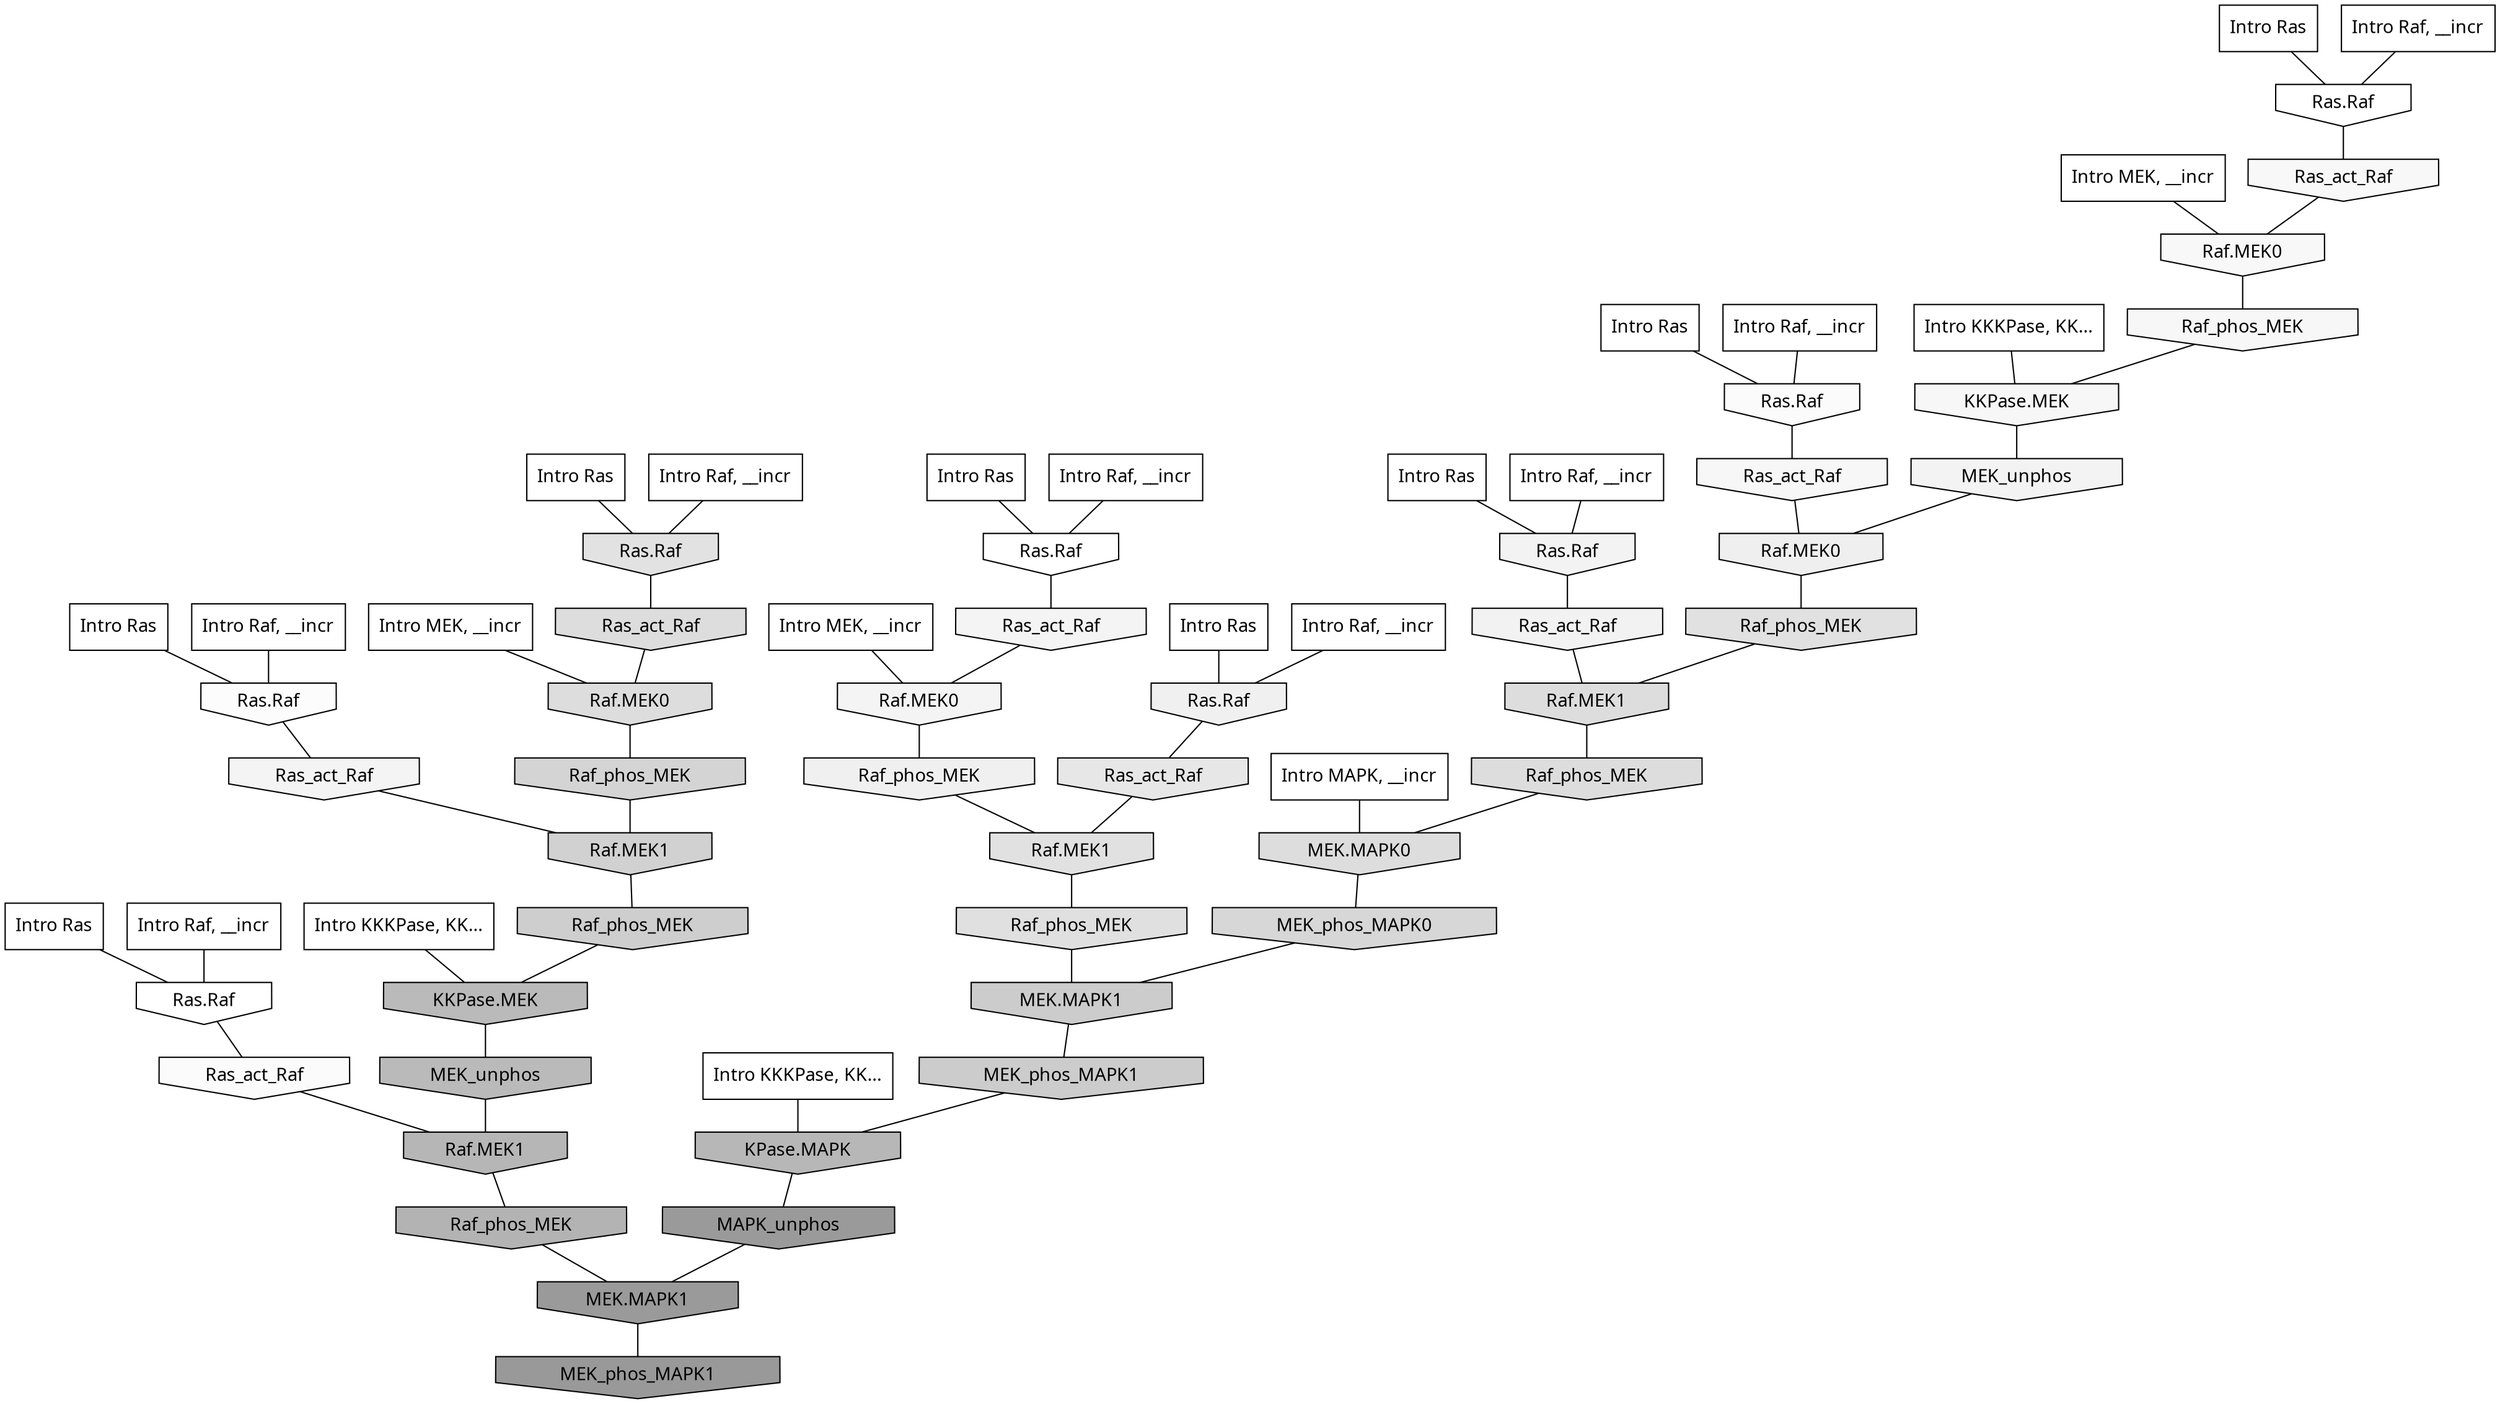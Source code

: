 digraph G{
  rankdir="TB";
  ranksep=0.30;
  node [fontname="CMU Serif"];
  edge [fontname="CMU Serif"];
  
  12 [label="Intro Ras", shape=rectangle, style=filled, fillcolor="0.000 0.000 1.000"]
  
  18 [label="Intro Ras", shape=rectangle, style=filled, fillcolor="0.000 0.000 1.000"]
  
  30 [label="Intro Ras", shape=rectangle, style=filled, fillcolor="0.000 0.000 1.000"]
  
  31 [label="Intro Ras", shape=rectangle, style=filled, fillcolor="0.000 0.000 1.000"]
  
  37 [label="Intro Ras", shape=rectangle, style=filled, fillcolor="0.000 0.000 1.000"]
  
  45 [label="Intro Ras", shape=rectangle, style=filled, fillcolor="0.000 0.000 1.000"]
  
  49 [label="Intro Ras", shape=rectangle, style=filled, fillcolor="0.000 0.000 1.000"]
  
  50 [label="Intro Ras", shape=rectangle, style=filled, fillcolor="0.000 0.000 1.000"]
  
  124 [label="Intro Raf, __incr", shape=rectangle, style=filled, fillcolor="0.000 0.000 1.000"]
  
  271 [label="Intro Raf, __incr", shape=rectangle, style=filled, fillcolor="0.000 0.000 1.000"]
  
  379 [label="Intro Raf, __incr", shape=rectangle, style=filled, fillcolor="0.000 0.000 1.000"]
  
  476 [label="Intro Raf, __incr", shape=rectangle, style=filled, fillcolor="0.000 0.000 1.000"]
  
  787 [label="Intro Raf, __incr", shape=rectangle, style=filled, fillcolor="0.000 0.000 1.000"]
  
  860 [label="Intro Raf, __incr", shape=rectangle, style=filled, fillcolor="0.000 0.000 1.000"]
  
  862 [label="Intro Raf, __incr", shape=rectangle, style=filled, fillcolor="0.000 0.000 1.000"]
  
  979 [label="Intro Raf, __incr", shape=rectangle, style=filled, fillcolor="0.000 0.000 1.000"]
  
  1676 [label="Intro MEK, __incr", shape=rectangle, style=filled, fillcolor="0.000 0.000 1.000"]
  
  1813 [label="Intro MEK, __incr", shape=rectangle, style=filled, fillcolor="0.000 0.000 1.000"]
  
  2022 [label="Intro MEK, __incr", shape=rectangle, style=filled, fillcolor="0.000 0.000 1.000"]
  
  2401 [label="Intro MAPK, __incr", shape=rectangle, style=filled, fillcolor="0.000 0.000 1.000"]
  
  3108 [label="Intro KKKPase, KK...", shape=rectangle, style=filled, fillcolor="0.000 0.000 1.000"]
  
  3117 [label="Intro KKKPase, KK...", shape=rectangle, style=filled, fillcolor="0.000 0.000 1.000"]
  
  3198 [label="Intro KKKPase, KK...", shape=rectangle, style=filled, fillcolor="0.000 0.000 1.000"]
  
  3241 [label="Ras.Raf", shape=invhouse, style=filled, fillcolor="0.000 0.000 1.000"]
  
  3243 [label="Ras.Raf", shape=invhouse, style=filled, fillcolor="0.000 0.000 1.000"]
  
  3271 [label="Ras.Raf", shape=invhouse, style=filled, fillcolor="0.000 0.000 1.000"]
  
  3490 [label="Ras.Raf", shape=invhouse, style=filled, fillcolor="0.000 0.000 0.986"]
  
  3514 [label="Ras.Raf", shape=invhouse, style=filled, fillcolor="0.000 0.000 0.983"]
  
  3548 [label="Ras_act_Raf", shape=invhouse, style=filled, fillcolor="0.000 0.000 0.981"]
  
  3693 [label="Ras_act_Raf", shape=invhouse, style=filled, fillcolor="0.000 0.000 0.972"]
  
  3696 [label="Raf.MEK0", shape=invhouse, style=filled, fillcolor="0.000 0.000 0.972"]
  
  3801 [label="Ras_act_Raf", shape=invhouse, style=filled, fillcolor="0.000 0.000 0.968"]
  
  3813 [label="Raf_phos_MEK", shape=invhouse, style=filled, fillcolor="0.000 0.000 0.968"]
  
  3839 [label="KKPase.MEK", shape=invhouse, style=filled, fillcolor="0.000 0.000 0.967"]
  
  4129 [label="Ras_act_Raf", shape=invhouse, style=filled, fillcolor="0.000 0.000 0.957"]
  
  4132 [label="Raf.MEK0", shape=invhouse, style=filled, fillcolor="0.000 0.000 0.957"]
  
  4152 [label="Ras_act_Raf", shape=invhouse, style=filled, fillcolor="0.000 0.000 0.956"]
  
  4235 [label="MEK_unphos", shape=invhouse, style=filled, fillcolor="0.000 0.000 0.953"]
  
  4248 [label="Ras.Raf", shape=invhouse, style=filled, fillcolor="0.000 0.000 0.953"]
  
  4408 [label="Ras_act_Raf", shape=invhouse, style=filled, fillcolor="0.000 0.000 0.947"]
  
  4593 [label="Raf_phos_MEK", shape=invhouse, style=filled, fillcolor="0.000 0.000 0.940"]
  
  4659 [label="Ras.Raf", shape=invhouse, style=filled, fillcolor="0.000 0.000 0.939"]
  
  4831 [label="Raf.MEK0", shape=invhouse, style=filled, fillcolor="0.000 0.000 0.934"]
  
  5721 [label="Ras_act_Raf", shape=invhouse, style=filled, fillcolor="0.000 0.000 0.906"]
  
  6590 [label="Ras.Raf", shape=invhouse, style=filled, fillcolor="0.000 0.000 0.885"]
  
  6916 [label="Raf.MEK1", shape=invhouse, style=filled, fillcolor="0.000 0.000 0.879"]
  
  6955 [label="Raf_phos_MEK", shape=invhouse, style=filled, fillcolor="0.000 0.000 0.879"]
  
  7046 [label="Raf_phos_MEK", shape=invhouse, style=filled, fillcolor="0.000 0.000 0.877"]
  
  7649 [label="Raf.MEK1", shape=invhouse, style=filled, fillcolor="0.000 0.000 0.867"]
  
  7655 [label="Ras_act_Raf", shape=invhouse, style=filled, fillcolor="0.000 0.000 0.867"]
  
  7661 [label="Raf.MEK0", shape=invhouse, style=filled, fillcolor="0.000 0.000 0.867"]
  
  7867 [label="Raf_phos_MEK", shape=invhouse, style=filled, fillcolor="0.000 0.000 0.864"]
  
  7870 [label="MEK.MAPK0", shape=invhouse, style=filled, fillcolor="0.000 0.000 0.864"]
  
  9330 [label="MEK_phos_MAPK0", shape=invhouse, style=filled, fillcolor="0.000 0.000 0.842"]
  
  10188 [label="Raf_phos_MEK", shape=invhouse, style=filled, fillcolor="0.000 0.000 0.832"]
  
  11719 [label="Raf.MEK1", shape=invhouse, style=filled, fillcolor="0.000 0.000 0.817"]
  
  12907 [label="Raf_phos_MEK", shape=invhouse, style=filled, fillcolor="0.000 0.000 0.807"]
  
  13730 [label="MEK.MAPK1", shape=invhouse, style=filled, fillcolor="0.000 0.000 0.800"]
  
  13990 [label="MEK_phos_MAPK1", shape=invhouse, style=filled, fillcolor="0.000 0.000 0.798"]
  
  18951 [label="KKPase.MEK", shape=invhouse, style=filled, fillcolor="0.000 0.000 0.730"]
  
  19063 [label="MEK_unphos", shape=invhouse, style=filled, fillcolor="0.000 0.000 0.727"]
  
  19473 [label="KPase.MAPK", shape=invhouse, style=filled, fillcolor="0.000 0.000 0.718"]
  
  19599 [label="Raf.MEK1", shape=invhouse, style=filled, fillcolor="0.000 0.000 0.714"]
  
  20036 [label="Raf_phos_MEK", shape=invhouse, style=filled, fillcolor="0.000 0.000 0.701"]
  
  23049 [label="MAPK_unphos", shape=invhouse, style=filled, fillcolor="0.000 0.000 0.602"]
  
  23050 [label="MEK.MAPK1", shape=invhouse, style=filled, fillcolor="0.000 0.000 0.602"]
  
  23107 [label="MEK_phos_MAPK1", shape=invhouse, style=filled, fillcolor="0.000 0.000 0.600"]
  
  
  23050 -> 23107 [dir=none, color="0.000 0.000 0.000"] 
  23049 -> 23050 [dir=none, color="0.000 0.000 0.000"] 
  20036 -> 23050 [dir=none, color="0.000 0.000 0.000"] 
  19599 -> 20036 [dir=none, color="0.000 0.000 0.000"] 
  19473 -> 23049 [dir=none, color="0.000 0.000 0.000"] 
  19063 -> 19599 [dir=none, color="0.000 0.000 0.000"] 
  18951 -> 19063 [dir=none, color="0.000 0.000 0.000"] 
  13990 -> 19473 [dir=none, color="0.000 0.000 0.000"] 
  13730 -> 13990 [dir=none, color="0.000 0.000 0.000"] 
  12907 -> 18951 [dir=none, color="0.000 0.000 0.000"] 
  11719 -> 12907 [dir=none, color="0.000 0.000 0.000"] 
  10188 -> 11719 [dir=none, color="0.000 0.000 0.000"] 
  9330 -> 13730 [dir=none, color="0.000 0.000 0.000"] 
  7870 -> 9330 [dir=none, color="0.000 0.000 0.000"] 
  7867 -> 7870 [dir=none, color="0.000 0.000 0.000"] 
  7661 -> 10188 [dir=none, color="0.000 0.000 0.000"] 
  7655 -> 7661 [dir=none, color="0.000 0.000 0.000"] 
  7649 -> 7867 [dir=none, color="0.000 0.000 0.000"] 
  7046 -> 13730 [dir=none, color="0.000 0.000 0.000"] 
  6955 -> 7649 [dir=none, color="0.000 0.000 0.000"] 
  6916 -> 7046 [dir=none, color="0.000 0.000 0.000"] 
  6590 -> 7655 [dir=none, color="0.000 0.000 0.000"] 
  5721 -> 6916 [dir=none, color="0.000 0.000 0.000"] 
  4831 -> 6955 [dir=none, color="0.000 0.000 0.000"] 
  4659 -> 5721 [dir=none, color="0.000 0.000 0.000"] 
  4593 -> 6916 [dir=none, color="0.000 0.000 0.000"] 
  4408 -> 7649 [dir=none, color="0.000 0.000 0.000"] 
  4248 -> 4408 [dir=none, color="0.000 0.000 0.000"] 
  4235 -> 4831 [dir=none, color="0.000 0.000 0.000"] 
  4152 -> 11719 [dir=none, color="0.000 0.000 0.000"] 
  4132 -> 4593 [dir=none, color="0.000 0.000 0.000"] 
  4129 -> 4132 [dir=none, color="0.000 0.000 0.000"] 
  3839 -> 4235 [dir=none, color="0.000 0.000 0.000"] 
  3813 -> 3839 [dir=none, color="0.000 0.000 0.000"] 
  3801 -> 4831 [dir=none, color="0.000 0.000 0.000"] 
  3696 -> 3813 [dir=none, color="0.000 0.000 0.000"] 
  3693 -> 3696 [dir=none, color="0.000 0.000 0.000"] 
  3548 -> 19599 [dir=none, color="0.000 0.000 0.000"] 
  3514 -> 3801 [dir=none, color="0.000 0.000 0.000"] 
  3490 -> 4152 [dir=none, color="0.000 0.000 0.000"] 
  3271 -> 4129 [dir=none, color="0.000 0.000 0.000"] 
  3243 -> 3548 [dir=none, color="0.000 0.000 0.000"] 
  3241 -> 3693 [dir=none, color="0.000 0.000 0.000"] 
  3198 -> 18951 [dir=none, color="0.000 0.000 0.000"] 
  3117 -> 19473 [dir=none, color="0.000 0.000 0.000"] 
  3108 -> 3839 [dir=none, color="0.000 0.000 0.000"] 
  2401 -> 7870 [dir=none, color="0.000 0.000 0.000"] 
  2022 -> 7661 [dir=none, color="0.000 0.000 0.000"] 
  1813 -> 4132 [dir=none, color="0.000 0.000 0.000"] 
  1676 -> 3696 [dir=none, color="0.000 0.000 0.000"] 
  979 -> 3271 [dir=none, color="0.000 0.000 0.000"] 
  862 -> 3241 [dir=none, color="0.000 0.000 0.000"] 
  860 -> 3243 [dir=none, color="0.000 0.000 0.000"] 
  787 -> 6590 [dir=none, color="0.000 0.000 0.000"] 
  476 -> 3490 [dir=none, color="0.000 0.000 0.000"] 
  379 -> 4248 [dir=none, color="0.000 0.000 0.000"] 
  271 -> 3514 [dir=none, color="0.000 0.000 0.000"] 
  124 -> 4659 [dir=none, color="0.000 0.000 0.000"] 
  50 -> 3271 [dir=none, color="0.000 0.000 0.000"] 
  49 -> 6590 [dir=none, color="0.000 0.000 0.000"] 
  45 -> 3241 [dir=none, color="0.000 0.000 0.000"] 
  37 -> 4248 [dir=none, color="0.000 0.000 0.000"] 
  31 -> 3514 [dir=none, color="0.000 0.000 0.000"] 
  30 -> 3490 [dir=none, color="0.000 0.000 0.000"] 
  18 -> 4659 [dir=none, color="0.000 0.000 0.000"] 
  12 -> 3243 [dir=none, color="0.000 0.000 0.000"] 
  
  }
